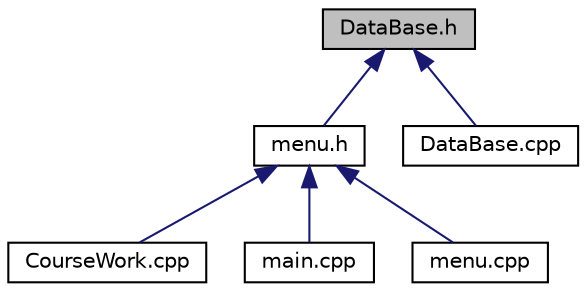 digraph "DataBase.h"
{
  edge [fontname="Helvetica",fontsize="10",labelfontname="Helvetica",labelfontsize="10"];
  node [fontname="Helvetica",fontsize="10",shape=record];
  Node1 [label="DataBase.h",height=0.2,width=0.4,color="black", fillcolor="grey75", style="filled" fontcolor="black"];
  Node1 -> Node2 [dir="back",color="midnightblue",fontsize="10",style="solid"];
  Node2 [label="menu.h",height=0.2,width=0.4,color="black", fillcolor="white", style="filled",URL="$menu_8h.html"];
  Node2 -> Node3 [dir="back",color="midnightblue",fontsize="10",style="solid"];
  Node3 [label="CourseWork.cpp",height=0.2,width=0.4,color="black", fillcolor="white", style="filled",URL="$_course_work_8cpp.html"];
  Node2 -> Node4 [dir="back",color="midnightblue",fontsize="10",style="solid"];
  Node4 [label="main.cpp",height=0.2,width=0.4,color="black", fillcolor="white", style="filled",URL="$main_8cpp.html"];
  Node2 -> Node5 [dir="back",color="midnightblue",fontsize="10",style="solid"];
  Node5 [label="menu.cpp",height=0.2,width=0.4,color="black", fillcolor="white", style="filled",URL="$menu_8cpp.html"];
  Node1 -> Node6 [dir="back",color="midnightblue",fontsize="10",style="solid"];
  Node6 [label="DataBase.cpp",height=0.2,width=0.4,color="black", fillcolor="white", style="filled",URL="$_data_base_8cpp.html"];
}
